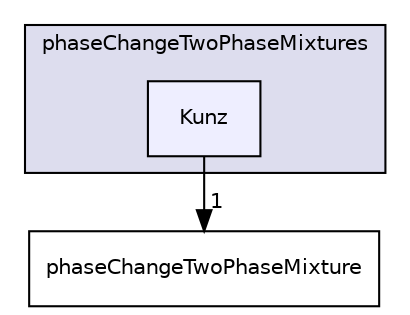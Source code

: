 digraph "applications/solvers/multiphase/interPhaseChangeFoam/phaseChangeTwoPhaseMixtures/Kunz" {
  bgcolor=transparent;
  compound=true
  node [ fontsize="10", fontname="Helvetica"];
  edge [ labelfontsize="10", labelfontname="Helvetica"];
  subgraph clusterdir_428d76558bf17b61b63e4dbf2a2e5401 {
    graph [ bgcolor="#ddddee", pencolor="black", label="phaseChangeTwoPhaseMixtures" fontname="Helvetica", fontsize="10", URL="dir_428d76558bf17b61b63e4dbf2a2e5401.html"]
  dir_a38fbfd2725be097781c915bf944a088 [shape=box, label="Kunz", style="filled", fillcolor="#eeeeff", pencolor="black", URL="dir_a38fbfd2725be097781c915bf944a088.html"];
  }
  dir_21e893d6b4a0ab8f17bf121752a23206 [shape=box label="phaseChangeTwoPhaseMixture" URL="dir_21e893d6b4a0ab8f17bf121752a23206.html"];
  dir_a38fbfd2725be097781c915bf944a088->dir_21e893d6b4a0ab8f17bf121752a23206 [headlabel="1", labeldistance=1.5 headhref="dir_000165_000167.html"];
}
